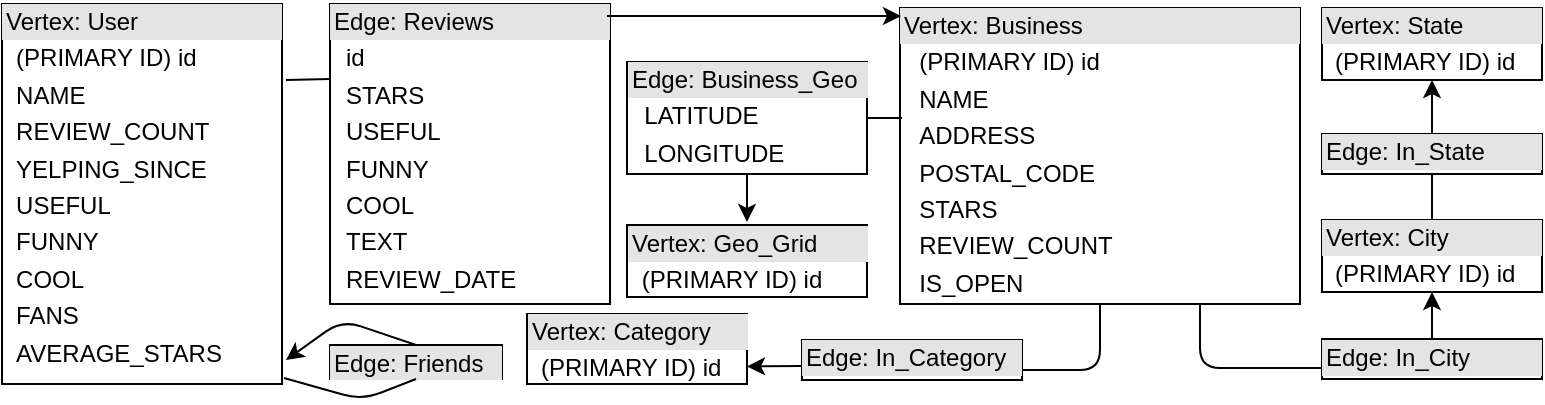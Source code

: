 <mxfile version="12.2.3" type="device" pages="1"><diagram id="SiyMgOkZqrqWP47grDj2" name="Page-1"><mxGraphModel dx="1408" dy="766" grid="1" gridSize="10" guides="1" tooltips="1" connect="1" arrows="1" fold="1" page="1" pageScale="1" pageWidth="850" pageHeight="1100" math="0" shadow="0"><root><mxCell id="0"/><mxCell id="1" parent="0"/><mxCell id="MdES_S9rGaPAUbozf3zH-1" value="&lt;div style=&quot;box-sizing: border-box ; width: 100% ; background: #e4e4e4 ; padding: 2px&quot;&gt;Edge: Reviews&lt;/div&gt;&lt;table style=&quot;width: 100% ; font-size: 1em&quot; cellpadding=&quot;2&quot; cellspacing=&quot;0&quot;&gt;&lt;tbody&gt;&lt;tr&gt;&lt;td&gt;&lt;br&gt;&lt;/td&gt;&lt;td&gt;id&lt;/td&gt;&lt;/tr&gt;&lt;tr&gt;&lt;td&gt;&lt;br&gt;&lt;/td&gt;&lt;td&gt;STARS&lt;/td&gt;&lt;/tr&gt;&lt;tr&gt;&lt;td&gt;&lt;br&gt;&lt;/td&gt;&lt;td&gt;USEFUL&lt;/td&gt;&lt;/tr&gt;&lt;tr&gt;&lt;td&gt;&lt;br&gt;&lt;/td&gt;&lt;td&gt;FUNNY&lt;/td&gt;&lt;/tr&gt;&lt;tr&gt;&lt;td&gt;&lt;br&gt;&lt;/td&gt;&lt;td&gt;COOL&lt;/td&gt;&lt;/tr&gt;&lt;tr&gt;&lt;td&gt;&lt;br&gt;&lt;/td&gt;&lt;td&gt;TEXT&lt;/td&gt;&lt;/tr&gt;&lt;tr&gt;&lt;td&gt;&lt;br&gt;&lt;/td&gt;&lt;td&gt;REVIEW_DATE&lt;/td&gt;&lt;/tr&gt;&lt;/tbody&gt;&lt;/table&gt;" style="verticalAlign=top;align=left;overflow=fill;html=1;" parent="1" vertex="1"><mxGeometry x="204" y="12" width="140" height="150" as="geometry"/></mxCell><mxCell id="MdES_S9rGaPAUbozf3zH-2" value="&lt;div style=&quot;box-sizing: border-box ; width: 100% ; background: #e4e4e4 ; padding: 2px&quot;&gt;Vertex: Business&lt;/div&gt;&lt;table style=&quot;width: 100% ; font-size: 1em&quot; cellpadding=&quot;2&quot; cellspacing=&quot;0&quot;&gt;&lt;tbody&gt;&lt;tr&gt;&lt;td&gt;&lt;br&gt;&lt;/td&gt;&lt;td&gt;(PRIMARY ID) id&lt;/td&gt;&lt;/tr&gt;&lt;tr&gt;&lt;td&gt;&lt;br&gt;&lt;/td&gt;&lt;td&gt;NAME&lt;/td&gt;&lt;/tr&gt;&lt;tr&gt;&lt;td&gt;&lt;br&gt;&lt;/td&gt;&lt;td&gt;ADDRESS&lt;/td&gt;&lt;/tr&gt;&lt;tr&gt;&lt;td&gt;&lt;br&gt;&lt;/td&gt;&lt;td&gt;POSTAL_CODE&lt;/td&gt;&lt;/tr&gt;&lt;tr&gt;&lt;td&gt;&lt;br&gt;&lt;/td&gt;&lt;td&gt;STARS&lt;/td&gt;&lt;/tr&gt;&lt;tr&gt;&lt;td&gt;&lt;br&gt;&lt;/td&gt;&lt;td&gt;REVIEW_COUNT&lt;/td&gt;&lt;/tr&gt;&lt;tr&gt;&lt;td&gt;&lt;br&gt;&lt;/td&gt;&lt;td&gt;IS_OPEN&lt;/td&gt;&lt;/tr&gt;&lt;/tbody&gt;&lt;/table&gt;" style="verticalAlign=top;align=left;overflow=fill;html=1;" parent="1" vertex="1"><mxGeometry x="489" y="14" width="200" height="148" as="geometry"/></mxCell><mxCell id="MdES_S9rGaPAUbozf3zH-3" value="&lt;div style=&quot;box-sizing: border-box ; width: 100% ; background: #e4e4e4 ; padding: 2px&quot;&gt;Vertex: Category&lt;/div&gt;&lt;table style=&quot;width: 100% ; font-size: 1em&quot; cellpadding=&quot;2&quot; cellspacing=&quot;0&quot;&gt;&lt;tbody&gt;&lt;tr&gt;&lt;td&gt;&lt;br&gt;&lt;/td&gt;&lt;td&gt;(PRIMARY ID) id&lt;/td&gt;&lt;/tr&gt;&lt;/tbody&gt;&lt;/table&gt;" style="verticalAlign=top;align=left;overflow=fill;html=1;" parent="1" vertex="1"><mxGeometry x="302.5" y="167" width="110" height="35" as="geometry"/></mxCell><mxCell id="MdES_S9rGaPAUbozf3zH-4" value="&lt;div style=&quot;box-sizing: border-box ; width: 100% ; background: #e4e4e4 ; padding: 2px&quot;&gt;Edge: Friends&lt;/div&gt;&lt;table style=&quot;width: 100% ; font-size: 1em&quot; cellpadding=&quot;2&quot; cellspacing=&quot;0&quot;&gt;&lt;tbody&gt;&lt;/tbody&gt;&lt;/table&gt;" style="verticalAlign=top;align=left;overflow=fill;html=1;" parent="1" vertex="1"><mxGeometry x="204" y="182.5" width="86" height="17" as="geometry"/></mxCell><mxCell id="MdES_S9rGaPAUbozf3zH-5" value="&lt;div style=&quot;box-sizing: border-box ; width: 100% ; background: #e4e4e4 ; padding: 2px&quot;&gt;Vertex: User&lt;/div&gt;&lt;table style=&quot;width: 100% ; font-size: 1em&quot; cellpadding=&quot;2&quot; cellspacing=&quot;0&quot;&gt;&lt;tbody&gt;&lt;tr&gt;&lt;td&gt;&lt;br&gt;&lt;/td&gt;&lt;td&gt;(PRIMARY ID) id&lt;/td&gt;&lt;/tr&gt;&lt;tr&gt;&lt;td&gt;&lt;br&gt;&lt;/td&gt;&lt;td&gt;NAME&lt;/td&gt;&lt;/tr&gt;&lt;tr&gt;&lt;td&gt;&lt;/td&gt;&lt;td&gt;REVIEW_COUNT&lt;/td&gt;&lt;/tr&gt;&lt;tr&gt;&lt;td&gt;&lt;br&gt;&lt;/td&gt;&lt;td&gt;YELPING_SINCE&lt;/td&gt;&lt;/tr&gt;&lt;tr&gt;&lt;td&gt;&lt;br&gt;&lt;/td&gt;&lt;td&gt;USEFUL&lt;/td&gt;&lt;/tr&gt;&lt;tr&gt;&lt;td&gt;&lt;br&gt;&lt;/td&gt;&lt;td&gt;FUNNY&lt;/td&gt;&lt;/tr&gt;&lt;tr&gt;&lt;td&gt;&lt;br&gt;&lt;/td&gt;&lt;td&gt;COOL&lt;/td&gt;&lt;/tr&gt;&lt;tr&gt;&lt;td&gt;&lt;br&gt;&lt;/td&gt;&lt;td&gt;FANS&lt;/td&gt;&lt;/tr&gt;&lt;tr&gt;&lt;td&gt;&lt;br&gt;&lt;/td&gt;&lt;td&gt;AVERAGE_STARS&lt;/td&gt;&lt;/tr&gt;&lt;/tbody&gt;&lt;/table&gt;" style="verticalAlign=top;align=left;overflow=fill;html=1;" parent="1" vertex="1"><mxGeometry x="40" y="12" width="140" height="190" as="geometry"/></mxCell><mxCell id="MdES_S9rGaPAUbozf3zH-6" value="&lt;div style=&quot;box-sizing: border-box ; width: 100% ; background: #e4e4e4 ; padding: 2px&quot;&gt;Vertex: City&lt;/div&gt;&lt;table style=&quot;width: 100% ; font-size: 1em&quot; cellpadding=&quot;2&quot; cellspacing=&quot;0&quot;&gt;&lt;tbody&gt;&lt;tr&gt;&lt;td&gt;&lt;br&gt;&lt;/td&gt;&lt;td&gt;(PRIMARY ID) id&lt;/td&gt;&lt;/tr&gt;&lt;/tbody&gt;&lt;/table&gt;" style="verticalAlign=top;align=left;overflow=fill;html=1;" parent="1" vertex="1"><mxGeometry x="700" y="120" width="110" height="36" as="geometry"/></mxCell><mxCell id="MdES_S9rGaPAUbozf3zH-7" value="&lt;div style=&quot;box-sizing: border-box ; width: 100% ; background: #e4e4e4 ; padding: 2px&quot;&gt;Edge: In_Category&lt;/div&gt;&lt;table style=&quot;width: 100% ; font-size: 1em&quot; cellpadding=&quot;2&quot; cellspacing=&quot;0&quot;&gt;&lt;tbody&gt;&lt;/tbody&gt;&lt;/table&gt;" style="verticalAlign=top;align=left;overflow=fill;html=1;" parent="1" vertex="1"><mxGeometry x="440" y="180" width="110" height="20" as="geometry"/></mxCell><mxCell id="MdES_S9rGaPAUbozf3zH-8" value="&lt;div style=&quot;box-sizing: border-box ; width: 100% ; background: #e4e4e4 ; padding: 2px&quot;&gt;Vertex: State&lt;/div&gt;&lt;table style=&quot;width: 100% ; font-size: 1em&quot; cellpadding=&quot;2&quot; cellspacing=&quot;0&quot;&gt;&lt;tbody&gt;&lt;tr&gt;&lt;td&gt;&lt;br&gt;&lt;/td&gt;&lt;td&gt;(PRIMARY ID) id&lt;/td&gt;&lt;/tr&gt;&lt;tr&gt;&lt;td&gt;&lt;/td&gt;&lt;td&gt;&lt;br&gt;&lt;/td&gt;&lt;/tr&gt;&lt;/tbody&gt;&lt;/table&gt;" style="verticalAlign=top;align=left;overflow=fill;html=1;" parent="1" vertex="1"><mxGeometry x="700" y="14" width="110" height="36" as="geometry"/></mxCell><mxCell id="MdES_S9rGaPAUbozf3zH-9" value="" style="endArrow=classic;html=1;" parent="1" edge="1"><mxGeometry width="50" height="50" relative="1" as="geometry"><mxPoint x="342.5" y="18" as="sourcePoint"/><mxPoint x="489.5" y="18" as="targetPoint"/></mxGeometry></mxCell><mxCell id="MdES_S9rGaPAUbozf3zH-10" value="" style="endArrow=none;html=1;exitX=0;exitY=0.25;exitDx=0;exitDy=0;" parent="1" source="MdES_S9rGaPAUbozf3zH-1" edge="1"><mxGeometry width="50" height="50" relative="1" as="geometry"><mxPoint x="202" y="159" as="sourcePoint"/><mxPoint x="182" y="50" as="targetPoint"/><Array as="points"/></mxGeometry></mxCell><mxCell id="MdES_S9rGaPAUbozf3zH-11" value="" style="endArrow=classic;html=1;exitX=0.5;exitY=0;exitDx=0;exitDy=0;" parent="1" source="MdES_S9rGaPAUbozf3zH-4" edge="1"><mxGeometry width="50" height="50" relative="1" as="geometry"><mxPoint x="230" y="542" as="sourcePoint"/><mxPoint x="182" y="190" as="targetPoint"/><Array as="points"><mxPoint x="210" y="170"/></Array></mxGeometry></mxCell><mxCell id="MdES_S9rGaPAUbozf3zH-12" value="" style="endArrow=none;html=1;exitX=0.5;exitY=1;exitDx=0;exitDy=0;entryX=1.007;entryY=0.984;entryDx=0;entryDy=0;entryPerimeter=0;" parent="1" source="MdES_S9rGaPAUbozf3zH-4" target="MdES_S9rGaPAUbozf3zH-5" edge="1"><mxGeometry width="50" height="50" relative="1" as="geometry"><mxPoint x="655" y="263" as="sourcePoint"/><mxPoint x="280" y="502" as="targetPoint"/><Array as="points"><mxPoint x="220" y="210"/></Array></mxGeometry></mxCell><mxCell id="MdES_S9rGaPAUbozf3zH-13" value="&lt;div style=&quot;box-sizing: border-box ; width: 100% ; background: #e4e4e4 ; padding: 2px&quot;&gt;Edge: In_City&lt;/div&gt;&lt;table style=&quot;width: 100% ; font-size: 1em&quot; cellpadding=&quot;2&quot; cellspacing=&quot;0&quot;&gt;&lt;tbody&gt;&lt;/tbody&gt;&lt;/table&gt;" style="verticalAlign=top;align=left;overflow=fill;html=1;" parent="1" vertex="1"><mxGeometry x="700" y="179.5" width="110" height="20" as="geometry"/></mxCell><mxCell id="MdES_S9rGaPAUbozf3zH-14" value="&lt;div style=&quot;box-sizing: border-box ; width: 100% ; background: #e4e4e4 ; padding: 2px&quot;&gt;Edge: In_State&lt;/div&gt;" style="verticalAlign=top;align=left;overflow=fill;html=1;" parent="1" vertex="1"><mxGeometry x="700" y="77" width="110" height="20" as="geometry"/></mxCell><mxCell id="MdES_S9rGaPAUbozf3zH-15" value="" style="endArrow=none;html=1;entryX=0.75;entryY=1;entryDx=0;entryDy=0;" parent="1" target="MdES_S9rGaPAUbozf3zH-2" edge="1"><mxGeometry width="50" height="50" relative="1" as="geometry"><mxPoint x="700" y="194" as="sourcePoint"/><mxPoint x="504" y="479" as="targetPoint"/><Array as="points"><mxPoint x="639" y="194"/></Array></mxGeometry></mxCell><mxCell id="MdES_S9rGaPAUbozf3zH-16" value="" style="endArrow=classic;html=1;entryX=0.5;entryY=1;entryDx=0;entryDy=0;exitX=0.5;exitY=0;exitDx=0;exitDy=0;" parent="1" source="MdES_S9rGaPAUbozf3zH-13" target="MdES_S9rGaPAUbozf3zH-6" edge="1"><mxGeometry width="50" height="50" relative="1" as="geometry"><mxPoint x="755" y="172" as="sourcePoint"/><mxPoint x="410" y="492" as="targetPoint"/></mxGeometry></mxCell><mxCell id="MdES_S9rGaPAUbozf3zH-17" value="" style="endArrow=none;html=1;entryX=0.5;entryY=1;entryDx=0;entryDy=0;exitX=0.5;exitY=0;exitDx=0;exitDy=0;" parent="1" source="MdES_S9rGaPAUbozf3zH-6" target="MdES_S9rGaPAUbozf3zH-14" edge="1"><mxGeometry width="50" height="50" relative="1" as="geometry"><mxPoint x="360" y="542" as="sourcePoint"/><mxPoint x="410" y="492" as="targetPoint"/></mxGeometry></mxCell><mxCell id="MdES_S9rGaPAUbozf3zH-18" value="" style="endArrow=classic;html=1;entryX=0.5;entryY=1;entryDx=0;entryDy=0;exitX=0.5;exitY=0;exitDx=0;exitDy=0;" parent="1" source="MdES_S9rGaPAUbozf3zH-14" target="MdES_S9rGaPAUbozf3zH-8" edge="1"><mxGeometry width="50" height="50" relative="1" as="geometry"><mxPoint x="360" y="542" as="sourcePoint"/><mxPoint x="410" y="492" as="targetPoint"/></mxGeometry></mxCell><mxCell id="MdES_S9rGaPAUbozf3zH-19" value="" style="endArrow=none;html=1;entryX=0.5;entryY=1;entryDx=0;entryDy=0;exitX=1;exitY=0.75;exitDx=0;exitDy=0;" parent="1" source="MdES_S9rGaPAUbozf3zH-7" edge="1" target="MdES_S9rGaPAUbozf3zH-2"><mxGeometry width="50" height="50" relative="1" as="geometry"><mxPoint x="521" y="178" as="sourcePoint"/><mxPoint x="504" y="160" as="targetPoint"/><Array as="points"><mxPoint x="589" y="195"/></Array></mxGeometry></mxCell><mxCell id="MdES_S9rGaPAUbozf3zH-20" value="" style="endArrow=classic;html=1;entryX=1;entryY=0.75;entryDx=0;entryDy=0;" parent="1" edge="1" target="MdES_S9rGaPAUbozf3zH-3"><mxGeometry width="50" height="50" relative="1" as="geometry"><mxPoint x="440" y="193" as="sourcePoint"/><mxPoint x="780" y="70" as="targetPoint"/><Array as="points"/></mxGeometry></mxCell><mxCell id="MdES_S9rGaPAUbozf3zH-22" value="&lt;div style=&quot;box-sizing: border-box ; width: 100% ; background: #e4e4e4 ; padding: 2px&quot;&gt;Vertex: Geo_Grid&lt;/div&gt;&lt;table style=&quot;width: 100% ; font-size: 1em&quot; cellpadding=&quot;2&quot; cellspacing=&quot;0&quot;&gt;&lt;tbody&gt;&lt;tr&gt;&lt;td&gt;&lt;br&gt;&lt;/td&gt;&lt;td&gt;(PRIMARY ID) id&lt;/td&gt;&lt;/tr&gt;&lt;tr&gt;&lt;td&gt;&lt;/td&gt;&lt;td&gt;&lt;br&gt;&lt;/td&gt;&lt;/tr&gt;&lt;/tbody&gt;&lt;/table&gt;" style="verticalAlign=top;align=left;overflow=fill;html=1;" parent="1" vertex="1"><mxGeometry x="352.5" y="122.5" width="120" height="36" as="geometry"/></mxCell><mxCell id="MdES_S9rGaPAUbozf3zH-24" value="&lt;div style=&quot;box-sizing: border-box ; width: 100% ; background: #e4e4e4 ; padding: 2px&quot;&gt;Edge: Business_Geo&lt;/div&gt;&lt;table style=&quot;width: 100% ; font-size: 1em&quot; cellpadding=&quot;2&quot; cellspacing=&quot;0&quot;&gt;&lt;tbody&gt;&lt;tr&gt;&lt;td&gt;&lt;br&gt;&lt;/td&gt;&lt;td&gt;LATITUDE&lt;/td&gt;&lt;/tr&gt;&lt;tr&gt;&lt;td&gt;&lt;br&gt;&lt;/td&gt;&lt;td&gt;LONGITUDE&lt;/td&gt;&lt;/tr&gt;&lt;tr&gt;&lt;td&gt;&lt;/td&gt;&lt;td&gt;&lt;br&gt;&lt;/td&gt;&lt;/tr&gt;&lt;/tbody&gt;&lt;/table&gt;" style="verticalAlign=top;align=left;overflow=fill;html=1;rounded=0;glass=0;" parent="1" vertex="1"><mxGeometry x="352.5" y="41" width="120" height="56" as="geometry"/></mxCell><mxCell id="MdES_S9rGaPAUbozf3zH-25" value="" style="endArrow=none;html=1;exitX=1;exitY=0.5;exitDx=0;exitDy=0;" parent="1" edge="1" source="MdES_S9rGaPAUbozf3zH-24"><mxGeometry width="50" height="50" relative="1" as="geometry"><mxPoint x="702.5" y="179" as="sourcePoint"/><mxPoint x="490" y="69" as="targetPoint"/></mxGeometry></mxCell><mxCell id="MdES_S9rGaPAUbozf3zH-26" value="" style="endArrow=classic;html=1;exitX=0.5;exitY=1;exitDx=0;exitDy=0;" parent="1" edge="1" source="MdES_S9rGaPAUbozf3zH-24"><mxGeometry width="50" height="50" relative="1" as="geometry"><mxPoint x="488.5" y="97" as="sourcePoint"/><mxPoint x="412.5" y="121" as="targetPoint"/></mxGeometry></mxCell></root></mxGraphModel></diagram></mxfile>